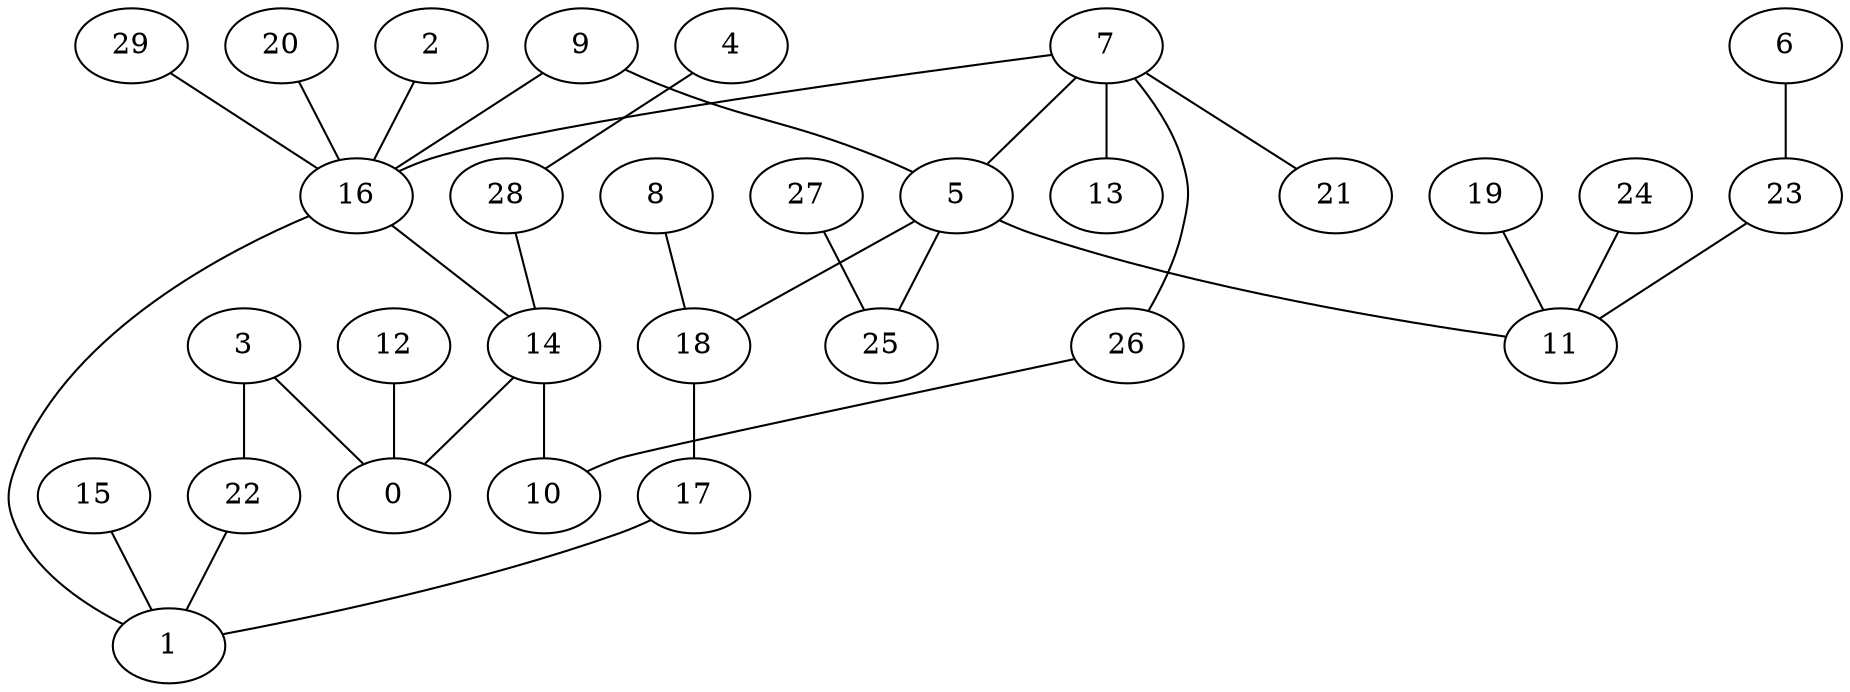 digraph GG_graph {

subgraph G_graph {
edge [color = black]
"29" -> "16" [dir = none]
"22" -> "1" [dir = none]
"9" -> "16" [dir = none]
"14" -> "10" [dir = none]
"14" -> "0" [dir = none]
"20" -> "16" [dir = none]
"5" -> "25" [dir = none]
"5" -> "11" [dir = none]
"5" -> "18" [dir = none]
"28" -> "14" [dir = none]
"17" -> "1" [dir = none]
"16" -> "1" [dir = none]
"16" -> "14" [dir = none]
"12" -> "0" [dir = none]
"15" -> "1" [dir = none]
"2" -> "16" [dir = none]
"24" -> "11" [dir = none]
"19" -> "11" [dir = none]
"3" -> "22" [dir = none]
"6" -> "23" [dir = none]
"8" -> "18" [dir = none]
"23" -> "11" [dir = none]
"27" -> "25" [dir = none]
"7" -> "26" [dir = none]
"7" -> "13" [dir = none]
"7" -> "5" [dir = none]
"7" -> "16" [dir = none]
"7" -> "21" [dir = none]
"4" -> "28" [dir = none]
"3" -> "0" [dir = none]
"26" -> "10" [dir = none]
"9" -> "5" [dir = none]
"18" -> "17" [dir = none]
}

}
